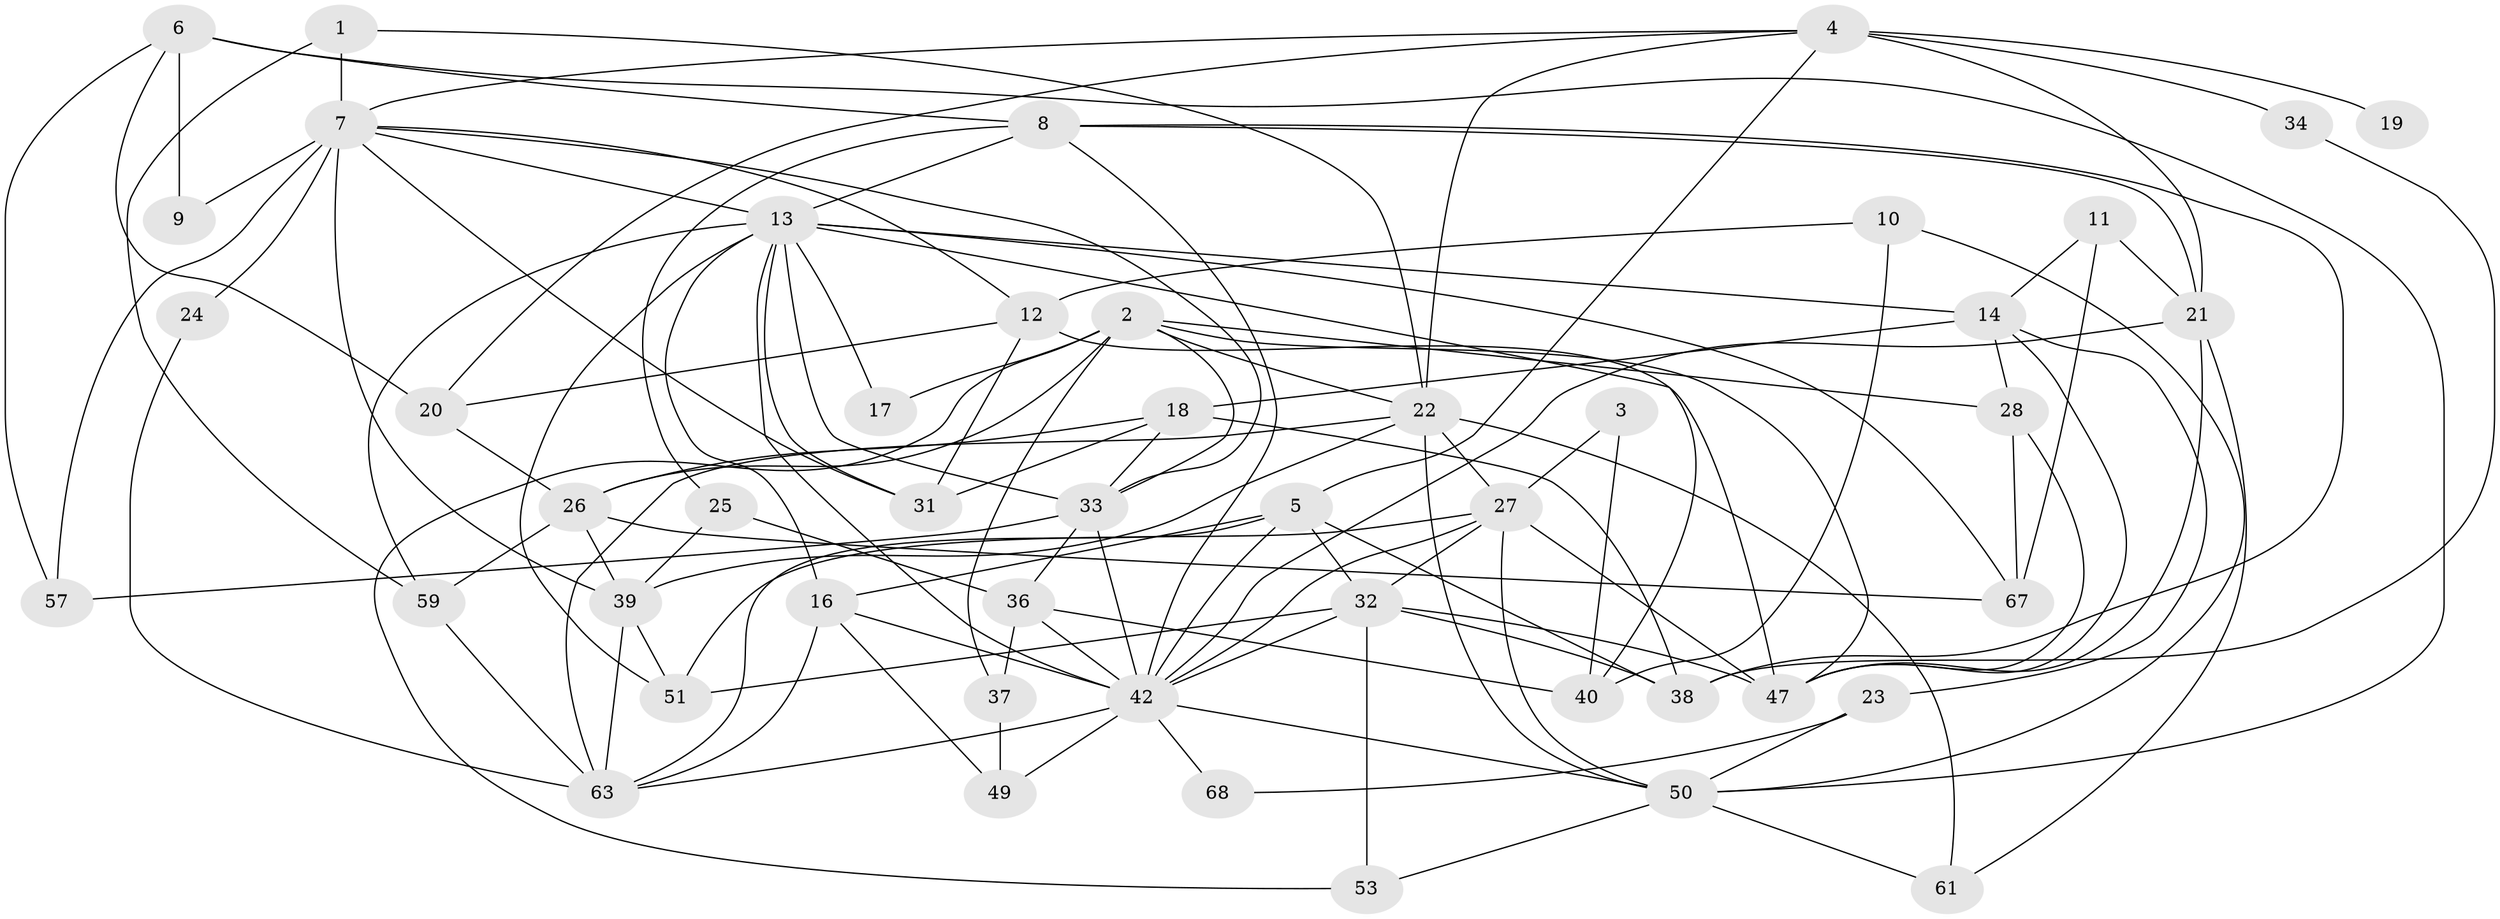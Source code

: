 // original degree distribution, {3: 0.3013698630136986, 5: 0.1095890410958904, 2: 0.0958904109589041, 4: 0.3561643835616438, 7: 0.0273972602739726, 6: 0.0821917808219178, 8: 0.0136986301369863, 10: 0.0136986301369863}
// Generated by graph-tools (version 1.1) at 2025/41/03/06/25 10:41:56]
// undirected, 48 vertices, 119 edges
graph export_dot {
graph [start="1"]
  node [color=gray90,style=filled];
  1;
  2 [super="+60"];
  3;
  4 [super="+30"];
  5 [super="+15"];
  6 [super="+48"];
  7 [super="+58"];
  8 [super="+65"];
  9;
  10;
  11;
  12 [super="+66"];
  13 [super="+44"];
  14 [super="+69"];
  16 [super="+46"];
  17;
  18 [super="+29"];
  19;
  20;
  21;
  22 [super="+35"];
  23;
  24;
  25;
  26 [super="+72"];
  27 [super="+64"];
  28;
  31;
  32 [super="+55"];
  33 [super="+62"];
  34;
  36 [super="+52"];
  37;
  38 [super="+45"];
  39 [super="+41"];
  40 [super="+56"];
  42 [super="+43"];
  47 [super="+54"];
  49;
  50 [super="+71"];
  51;
  53;
  57;
  59;
  61;
  63 [super="+70"];
  67 [super="+73"];
  68;
  1 -- 59;
  1 -- 7;
  1 -- 22;
  2 -- 47;
  2 -- 17;
  2 -- 53;
  2 -- 37;
  2 -- 22;
  2 -- 28;
  2 -- 26;
  2 -- 33;
  3 -- 27;
  3 -- 40;
  4 -- 7;
  4 -- 21;
  4 -- 19 [weight=2];
  4 -- 34;
  4 -- 5;
  4 -- 20;
  4 -- 22;
  5 -- 42;
  5 -- 63;
  5 -- 16;
  5 -- 38;
  5 -- 32;
  6 -- 57;
  6 -- 50;
  6 -- 8;
  6 -- 9;
  6 -- 20;
  7 -- 24;
  7 -- 33;
  7 -- 57;
  7 -- 13;
  7 -- 9;
  7 -- 31;
  7 -- 12;
  7 -- 39;
  8 -- 38;
  8 -- 13;
  8 -- 25;
  8 -- 42;
  8 -- 21;
  10 -- 12;
  10 -- 50;
  10 -- 40;
  11 -- 21;
  11 -- 67;
  11 -- 14;
  12 -- 20;
  12 -- 47;
  12 -- 31;
  13 -- 40;
  13 -- 42;
  13 -- 17;
  13 -- 51;
  13 -- 59;
  13 -- 31;
  13 -- 14;
  13 -- 16;
  13 -- 33;
  13 -- 67;
  14 -- 18;
  14 -- 23;
  14 -- 47;
  14 -- 28;
  16 -- 49;
  16 -- 42;
  16 -- 63;
  18 -- 33;
  18 -- 26;
  18 -- 38;
  18 -- 31;
  20 -- 26;
  21 -- 42;
  21 -- 47;
  21 -- 61;
  22 -- 63;
  22 -- 61;
  22 -- 50;
  22 -- 27;
  22 -- 39;
  23 -- 68;
  23 -- 50;
  24 -- 63;
  25 -- 36;
  25 -- 39;
  26 -- 67;
  26 -- 39;
  26 -- 59;
  27 -- 47;
  27 -- 50;
  27 -- 51;
  27 -- 42;
  27 -- 32;
  28 -- 47;
  28 -- 67;
  32 -- 51;
  32 -- 42;
  32 -- 47;
  32 -- 38;
  32 -- 53;
  33 -- 36;
  33 -- 57;
  33 -- 42;
  34 -- 38;
  36 -- 42;
  36 -- 37;
  36 -- 40 [weight=2];
  37 -- 49;
  39 -- 51;
  39 -- 63;
  42 -- 63;
  42 -- 49;
  42 -- 50;
  42 -- 68;
  50 -- 53;
  50 -- 61;
  59 -- 63;
}
